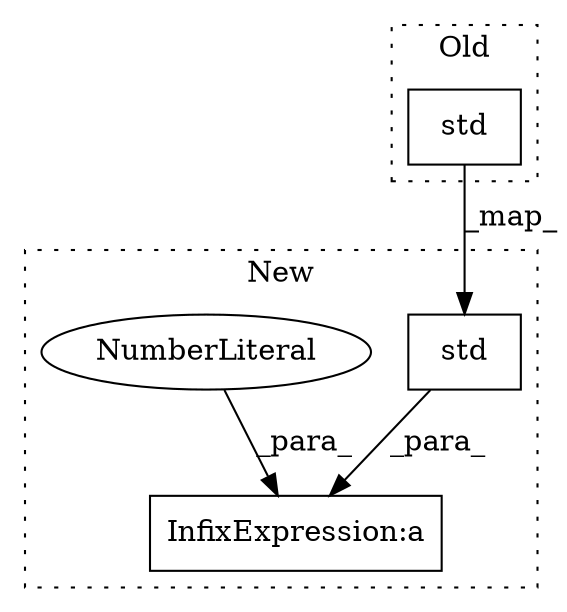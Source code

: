 digraph G {
subgraph cluster0 {
1 [label="std" a="32" s="2517" l="5" shape="box"];
label = "Old";
style="dotted";
}
subgraph cluster1 {
2 [label="std" a="32" s="2473" l="5" shape="box"];
3 [label="InfixExpression:a" a="27" s="2752" l="3" shape="box"];
4 [label="NumberLiteral" a="34" s="2751" l="1" shape="ellipse"];
label = "New";
style="dotted";
}
1 -> 2 [label="_map_"];
2 -> 3 [label="_para_"];
4 -> 3 [label="_para_"];
}